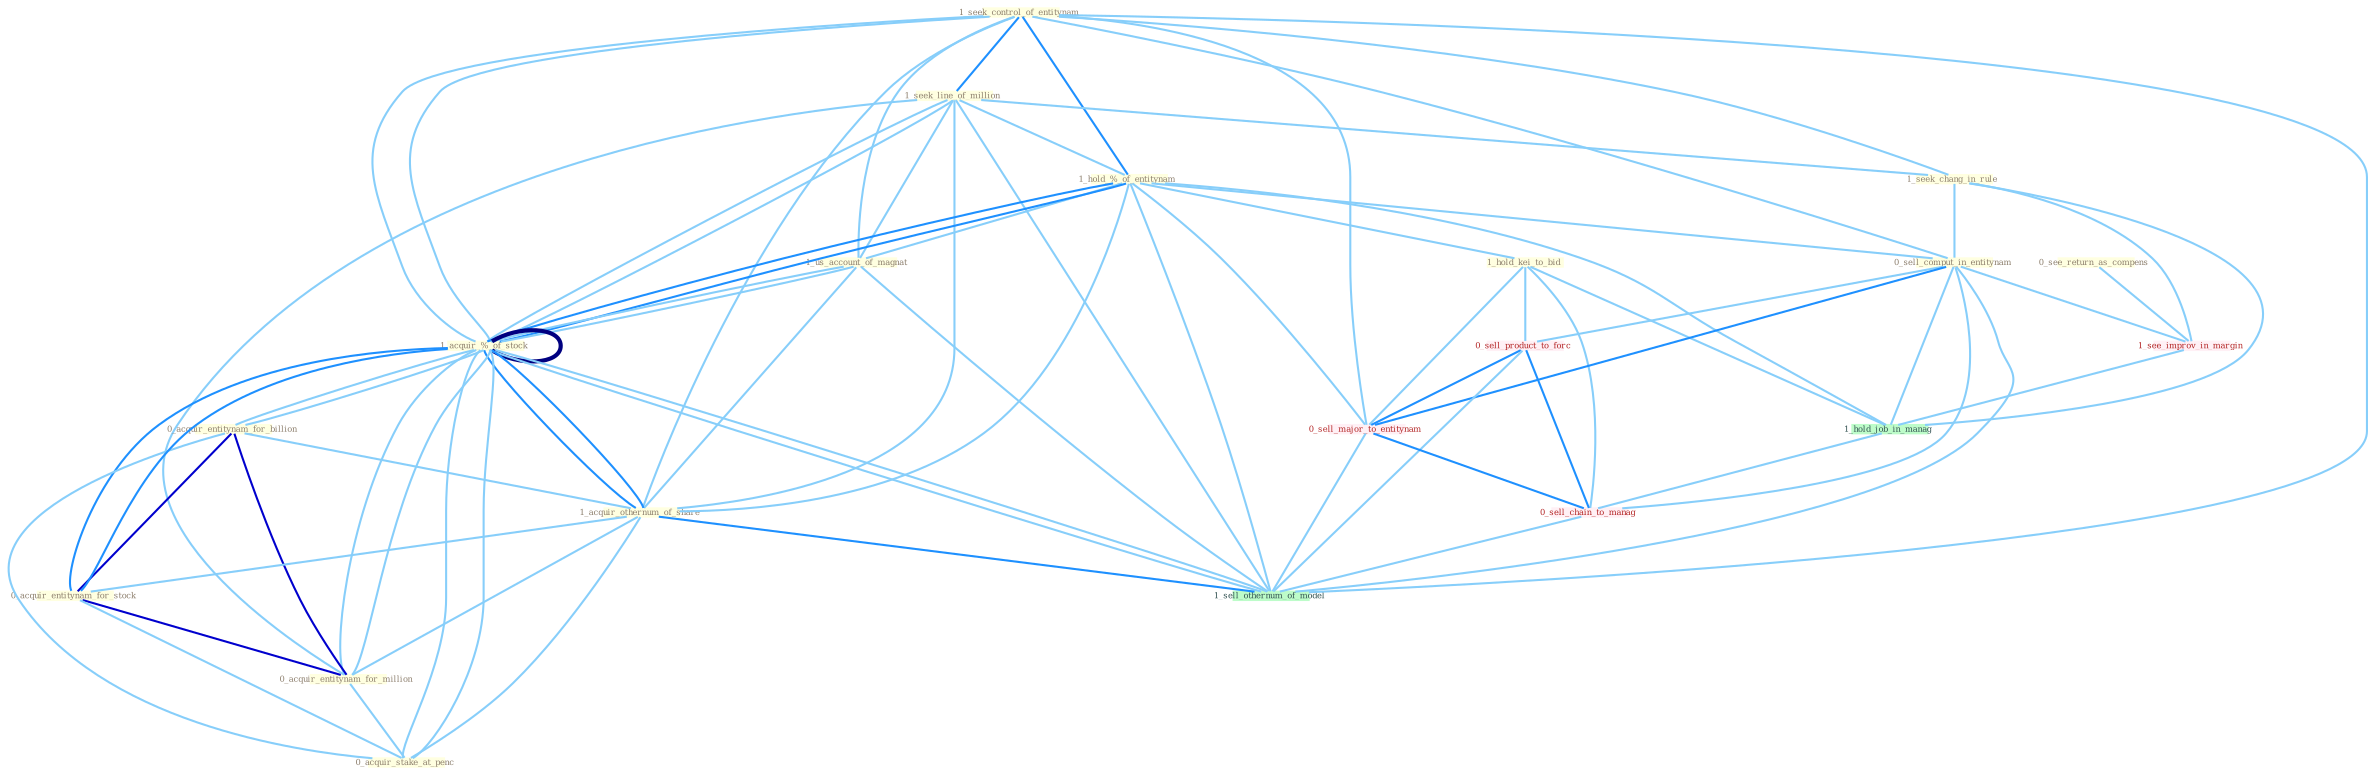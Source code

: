 Graph G{ 
    node
    [shape=polygon,style=filled,width=.5,height=.06,color="#BDFCC9",fixedsize=true,fontsize=4,
    fontcolor="#2f4f4f"];
    {node
    [color="#ffffe0", fontcolor="#8b7d6b"] "1_seek_control_of_entitynam " "1_seek_line_of_million " "1_seek_chang_in_rule " "1_hold_%_of_entitynam " "1_hold_kei_to_bid " "1_us_account_of_magnat " "1_acquir_%_of_stock " "0_sell_comput_in_entitynam " "0_acquir_entitynam_for_billion " "1_acquir_othernum_of_share " "0_acquir_entitynam_for_stock " "0_acquir_entitynam_for_million " "0_acquir_stake_at_penc " "0_see_return_as_compens "}
{node [color="#fff0f5", fontcolor="#b22222"] "1_see_improv_in_margin " "0_sell_product_to_forc " "0_sell_major_to_entitynam " "0_sell_chain_to_manag "}
edge [color="#B0E2FF"];

	"1_seek_control_of_entitynam " -- "1_seek_line_of_million " [w="2", color="#1e90ff" , len=0.8];
	"1_seek_control_of_entitynam " -- "1_seek_chang_in_rule " [w="1", color="#87cefa" ];
	"1_seek_control_of_entitynam " -- "1_hold_%_of_entitynam " [w="2", color="#1e90ff" , len=0.8];
	"1_seek_control_of_entitynam " -- "1_us_account_of_magnat " [w="1", color="#87cefa" ];
	"1_seek_control_of_entitynam " -- "1_acquir_%_of_stock " [w="1", color="#87cefa" ];
	"1_seek_control_of_entitynam " -- "0_sell_comput_in_entitynam " [w="1", color="#87cefa" ];
	"1_seek_control_of_entitynam " -- "1_acquir_othernum_of_share " [w="1", color="#87cefa" ];
	"1_seek_control_of_entitynam " -- "1_acquir_%_of_stock " [w="1", color="#87cefa" ];
	"1_seek_control_of_entitynam " -- "0_sell_major_to_entitynam " [w="1", color="#87cefa" ];
	"1_seek_control_of_entitynam " -- "1_sell_othernum_of_model " [w="1", color="#87cefa" ];
	"1_seek_line_of_million " -- "1_seek_chang_in_rule " [w="1", color="#87cefa" ];
	"1_seek_line_of_million " -- "1_hold_%_of_entitynam " [w="1", color="#87cefa" ];
	"1_seek_line_of_million " -- "1_us_account_of_magnat " [w="1", color="#87cefa" ];
	"1_seek_line_of_million " -- "1_acquir_%_of_stock " [w="1", color="#87cefa" ];
	"1_seek_line_of_million " -- "1_acquir_othernum_of_share " [w="1", color="#87cefa" ];
	"1_seek_line_of_million " -- "0_acquir_entitynam_for_million " [w="1", color="#87cefa" ];
	"1_seek_line_of_million " -- "1_acquir_%_of_stock " [w="1", color="#87cefa" ];
	"1_seek_line_of_million " -- "1_sell_othernum_of_model " [w="1", color="#87cefa" ];
	"1_seek_chang_in_rule " -- "0_sell_comput_in_entitynam " [w="1", color="#87cefa" ];
	"1_seek_chang_in_rule " -- "1_see_improv_in_margin " [w="1", color="#87cefa" ];
	"1_seek_chang_in_rule " -- "1_hold_job_in_manag " [w="1", color="#87cefa" ];
	"1_hold_%_of_entitynam " -- "1_hold_kei_to_bid " [w="1", color="#87cefa" ];
	"1_hold_%_of_entitynam " -- "1_us_account_of_magnat " [w="1", color="#87cefa" ];
	"1_hold_%_of_entitynam " -- "1_acquir_%_of_stock " [w="2", color="#1e90ff" , len=0.8];
	"1_hold_%_of_entitynam " -- "0_sell_comput_in_entitynam " [w="1", color="#87cefa" ];
	"1_hold_%_of_entitynam " -- "1_acquir_othernum_of_share " [w="1", color="#87cefa" ];
	"1_hold_%_of_entitynam " -- "1_acquir_%_of_stock " [w="2", color="#1e90ff" , len=0.8];
	"1_hold_%_of_entitynam " -- "1_hold_job_in_manag " [w="1", color="#87cefa" ];
	"1_hold_%_of_entitynam " -- "0_sell_major_to_entitynam " [w="1", color="#87cefa" ];
	"1_hold_%_of_entitynam " -- "1_sell_othernum_of_model " [w="1", color="#87cefa" ];
	"1_hold_kei_to_bid " -- "1_hold_job_in_manag " [w="1", color="#87cefa" ];
	"1_hold_kei_to_bid " -- "0_sell_product_to_forc " [w="1", color="#87cefa" ];
	"1_hold_kei_to_bid " -- "0_sell_major_to_entitynam " [w="1", color="#87cefa" ];
	"1_hold_kei_to_bid " -- "0_sell_chain_to_manag " [w="1", color="#87cefa" ];
	"1_us_account_of_magnat " -- "1_acquir_%_of_stock " [w="1", color="#87cefa" ];
	"1_us_account_of_magnat " -- "1_acquir_othernum_of_share " [w="1", color="#87cefa" ];
	"1_us_account_of_magnat " -- "1_acquir_%_of_stock " [w="1", color="#87cefa" ];
	"1_us_account_of_magnat " -- "1_sell_othernum_of_model " [w="1", color="#87cefa" ];
	"1_acquir_%_of_stock " -- "0_acquir_entitynam_for_billion " [w="1", color="#87cefa" ];
	"1_acquir_%_of_stock " -- "1_acquir_othernum_of_share " [w="2", color="#1e90ff" , len=0.8];
	"1_acquir_%_of_stock " -- "0_acquir_entitynam_for_stock " [w="2", color="#1e90ff" , len=0.8];
	"1_acquir_%_of_stock " -- "0_acquir_entitynam_for_million " [w="1", color="#87cefa" ];
	"1_acquir_%_of_stock " -- "0_acquir_stake_at_penc " [w="1", color="#87cefa" ];
	"1_acquir_%_of_stock " -- "1_acquir_%_of_stock " [w="4", style=bold, color="#000080", len=0.4];
	"1_acquir_%_of_stock " -- "1_sell_othernum_of_model " [w="1", color="#87cefa" ];
	"0_sell_comput_in_entitynam " -- "1_see_improv_in_margin " [w="1", color="#87cefa" ];
	"0_sell_comput_in_entitynam " -- "1_hold_job_in_manag " [w="1", color="#87cefa" ];
	"0_sell_comput_in_entitynam " -- "0_sell_product_to_forc " [w="1", color="#87cefa" ];
	"0_sell_comput_in_entitynam " -- "0_sell_major_to_entitynam " [w="2", color="#1e90ff" , len=0.8];
	"0_sell_comput_in_entitynam " -- "0_sell_chain_to_manag " [w="1", color="#87cefa" ];
	"0_sell_comput_in_entitynam " -- "1_sell_othernum_of_model " [w="1", color="#87cefa" ];
	"0_acquir_entitynam_for_billion " -- "1_acquir_othernum_of_share " [w="1", color="#87cefa" ];
	"0_acquir_entitynam_for_billion " -- "0_acquir_entitynam_for_stock " [w="3", color="#0000cd" , len=0.6];
	"0_acquir_entitynam_for_billion " -- "0_acquir_entitynam_for_million " [w="3", color="#0000cd" , len=0.6];
	"0_acquir_entitynam_for_billion " -- "0_acquir_stake_at_penc " [w="1", color="#87cefa" ];
	"0_acquir_entitynam_for_billion " -- "1_acquir_%_of_stock " [w="1", color="#87cefa" ];
	"1_acquir_othernum_of_share " -- "0_acquir_entitynam_for_stock " [w="1", color="#87cefa" ];
	"1_acquir_othernum_of_share " -- "0_acquir_entitynam_for_million " [w="1", color="#87cefa" ];
	"1_acquir_othernum_of_share " -- "0_acquir_stake_at_penc " [w="1", color="#87cefa" ];
	"1_acquir_othernum_of_share " -- "1_acquir_%_of_stock " [w="2", color="#1e90ff" , len=0.8];
	"1_acquir_othernum_of_share " -- "1_sell_othernum_of_model " [w="2", color="#1e90ff" , len=0.8];
	"0_acquir_entitynam_for_stock " -- "0_acquir_entitynam_for_million " [w="3", color="#0000cd" , len=0.6];
	"0_acquir_entitynam_for_stock " -- "0_acquir_stake_at_penc " [w="1", color="#87cefa" ];
	"0_acquir_entitynam_for_stock " -- "1_acquir_%_of_stock " [w="2", color="#1e90ff" , len=0.8];
	"0_acquir_entitynam_for_million " -- "0_acquir_stake_at_penc " [w="1", color="#87cefa" ];
	"0_acquir_entitynam_for_million " -- "1_acquir_%_of_stock " [w="1", color="#87cefa" ];
	"0_acquir_stake_at_penc " -- "1_acquir_%_of_stock " [w="1", color="#87cefa" ];
	"0_see_return_as_compens " -- "1_see_improv_in_margin " [w="1", color="#87cefa" ];
	"1_see_improv_in_margin " -- "1_hold_job_in_manag " [w="1", color="#87cefa" ];
	"1_acquir_%_of_stock " -- "1_sell_othernum_of_model " [w="1", color="#87cefa" ];
	"1_hold_job_in_manag " -- "0_sell_chain_to_manag " [w="1", color="#87cefa" ];
	"0_sell_product_to_forc " -- "0_sell_major_to_entitynam " [w="2", color="#1e90ff" , len=0.8];
	"0_sell_product_to_forc " -- "0_sell_chain_to_manag " [w="2", color="#1e90ff" , len=0.8];
	"0_sell_product_to_forc " -- "1_sell_othernum_of_model " [w="1", color="#87cefa" ];
	"0_sell_major_to_entitynam " -- "0_sell_chain_to_manag " [w="2", color="#1e90ff" , len=0.8];
	"0_sell_major_to_entitynam " -- "1_sell_othernum_of_model " [w="1", color="#87cefa" ];
	"0_sell_chain_to_manag " -- "1_sell_othernum_of_model " [w="1", color="#87cefa" ];
}